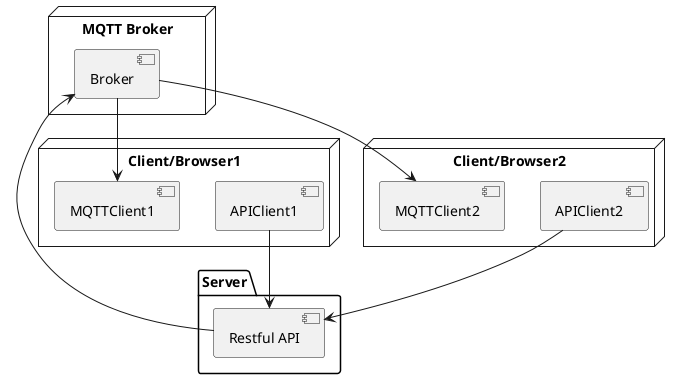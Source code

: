 @startuml "app flow"

package "Server" {
    [Restful API]
    
}

node "MQTT Broker" {
    [Broker]
}

node "Client/Browser1" {
    [APIClient1]
    [MQTTClient1]
}

node "Client/Browser2" {
    [APIClient2]
    [MQTTClient2]
}

APIClient1 --> [Restful API]
APIClient2 --> [Restful API]
Broker --> MQTTClient1
Broker --> MQTTClient2
[Restful API] --> Broker
' MQTT Broker --> MQTTClient1
' MQTT --> MQTTClient2

@enduml
